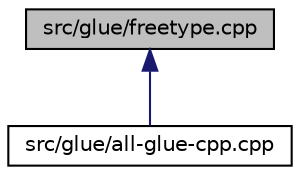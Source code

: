 digraph "src/glue/freetype.cpp"
{
 // LATEX_PDF_SIZE
  edge [fontname="Helvetica",fontsize="10",labelfontname="Helvetica",labelfontsize="10"];
  node [fontname="Helvetica",fontsize="10",shape=record];
  Node1 [label="src/glue/freetype.cpp",height=0.2,width=0.4,color="black", fillcolor="grey75", style="filled", fontcolor="black",tooltip=" "];
  Node1 -> Node2 [dir="back",color="midnightblue",fontsize="10",style="solid",fontname="Helvetica"];
  Node2 [label="src/glue/all-glue-cpp.cpp",height=0.2,width=0.4,color="black", fillcolor="white", style="filled",URL="$all-glue-cpp_8cpp.html",tooltip=" "];
}
